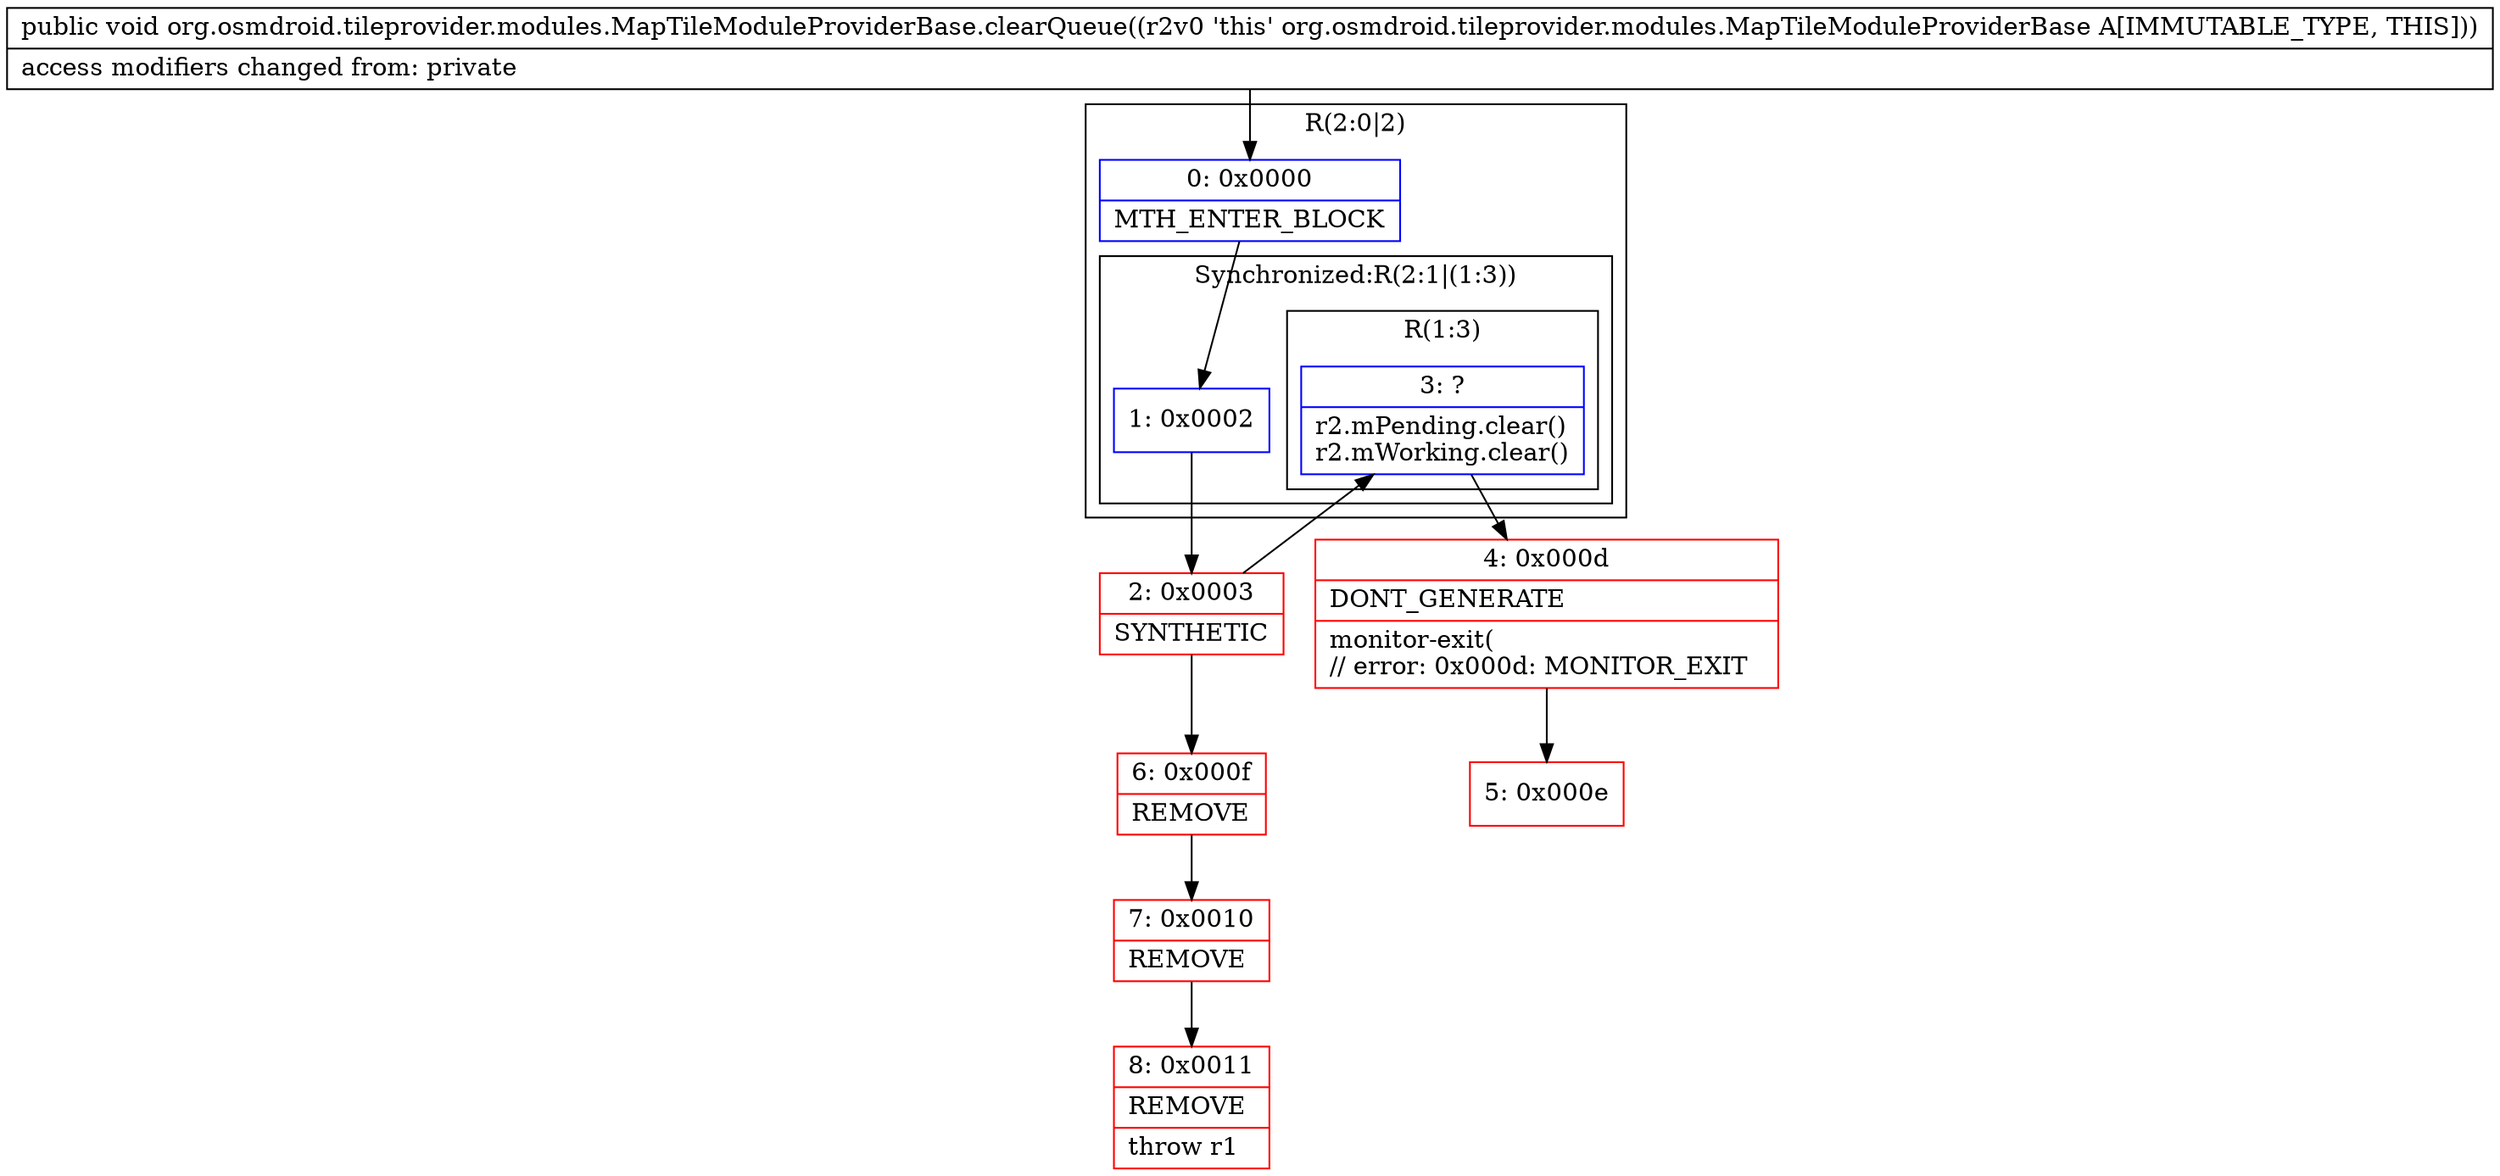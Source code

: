 digraph "CFG fororg.osmdroid.tileprovider.modules.MapTileModuleProviderBase.clearQueue()V" {
subgraph cluster_Region_1241598357 {
label = "R(2:0|2)";
node [shape=record,color=blue];
Node_0 [shape=record,label="{0\:\ 0x0000|MTH_ENTER_BLOCK\l}"];
subgraph cluster_SynchronizedRegion_122226151 {
label = "Synchronized:R(2:1|(1:3))";
node [shape=record,color=blue];
Node_1 [shape=record,label="{1\:\ 0x0002}"];
subgraph cluster_Region_1309148089 {
label = "R(1:3)";
node [shape=record,color=blue];
Node_3 [shape=record,label="{3\:\ ?|r2.mPending.clear()\lr2.mWorking.clear()\l}"];
}
}
}
Node_2 [shape=record,color=red,label="{2\:\ 0x0003|SYNTHETIC\l}"];
Node_4 [shape=record,color=red,label="{4\:\ 0x000d|DONT_GENERATE\l|monitor\-exit(\l\/\/ error: 0x000d: MONITOR_EXIT  \l}"];
Node_5 [shape=record,color=red,label="{5\:\ 0x000e}"];
Node_6 [shape=record,color=red,label="{6\:\ 0x000f|REMOVE\l}"];
Node_7 [shape=record,color=red,label="{7\:\ 0x0010|REMOVE\l}"];
Node_8 [shape=record,color=red,label="{8\:\ 0x0011|REMOVE\l|throw r1\l}"];
MethodNode[shape=record,label="{public void org.osmdroid.tileprovider.modules.MapTileModuleProviderBase.clearQueue((r2v0 'this' org.osmdroid.tileprovider.modules.MapTileModuleProviderBase A[IMMUTABLE_TYPE, THIS]))  | access modifiers changed from: private\l}"];
MethodNode -> Node_0;
Node_0 -> Node_1;
Node_1 -> Node_2;
Node_3 -> Node_4;
Node_2 -> Node_3;
Node_2 -> Node_6;
Node_4 -> Node_5;
Node_6 -> Node_7;
Node_7 -> Node_8;
}

